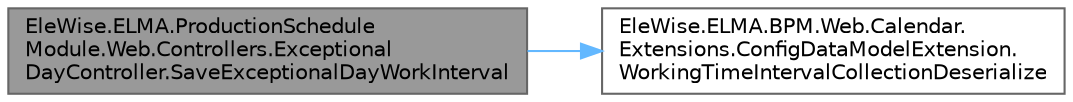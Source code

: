 digraph "EleWise.ELMA.ProductionScheduleModule.Web.Controllers.ExceptionalDayController.SaveExceptionalDayWorkInterval"
{
 // LATEX_PDF_SIZE
  bgcolor="transparent";
  edge [fontname=Helvetica,fontsize=10,labelfontname=Helvetica,labelfontsize=10];
  node [fontname=Helvetica,fontsize=10,shape=box,height=0.2,width=0.4];
  rankdir="LR";
  Node1 [id="Node000001",label="EleWise.ELMA.ProductionSchedule\lModule.Web.Controllers.Exceptional\lDayController.SaveExceptionalDayWorkInterval",height=0.2,width=0.4,color="gray40", fillcolor="grey60", style="filled", fontcolor="black",tooltip=" "];
  Node1 -> Node2 [id="edge1_Node000001_Node000002",color="steelblue1",style="solid",tooltip=" "];
  Node2 [id="Node000002",label="EleWise.ELMA.BPM.Web.Calendar.\lExtensions.ConfigDataModelExtension.\lWorkingTimeIntervalCollectionDeserialize",height=0.2,width=0.4,color="grey40", fillcolor="white", style="filled",URL="$class_ele_wise_1_1_e_l_m_a_1_1_b_p_m_1_1_web_1_1_calendar_1_1_extensions_1_1_config_data_model_extension.html#ac14044e09d8994cbc4fb06c8147c4648",tooltip="Десериализовать коллекцию интервалов рабочего времени"];
}
